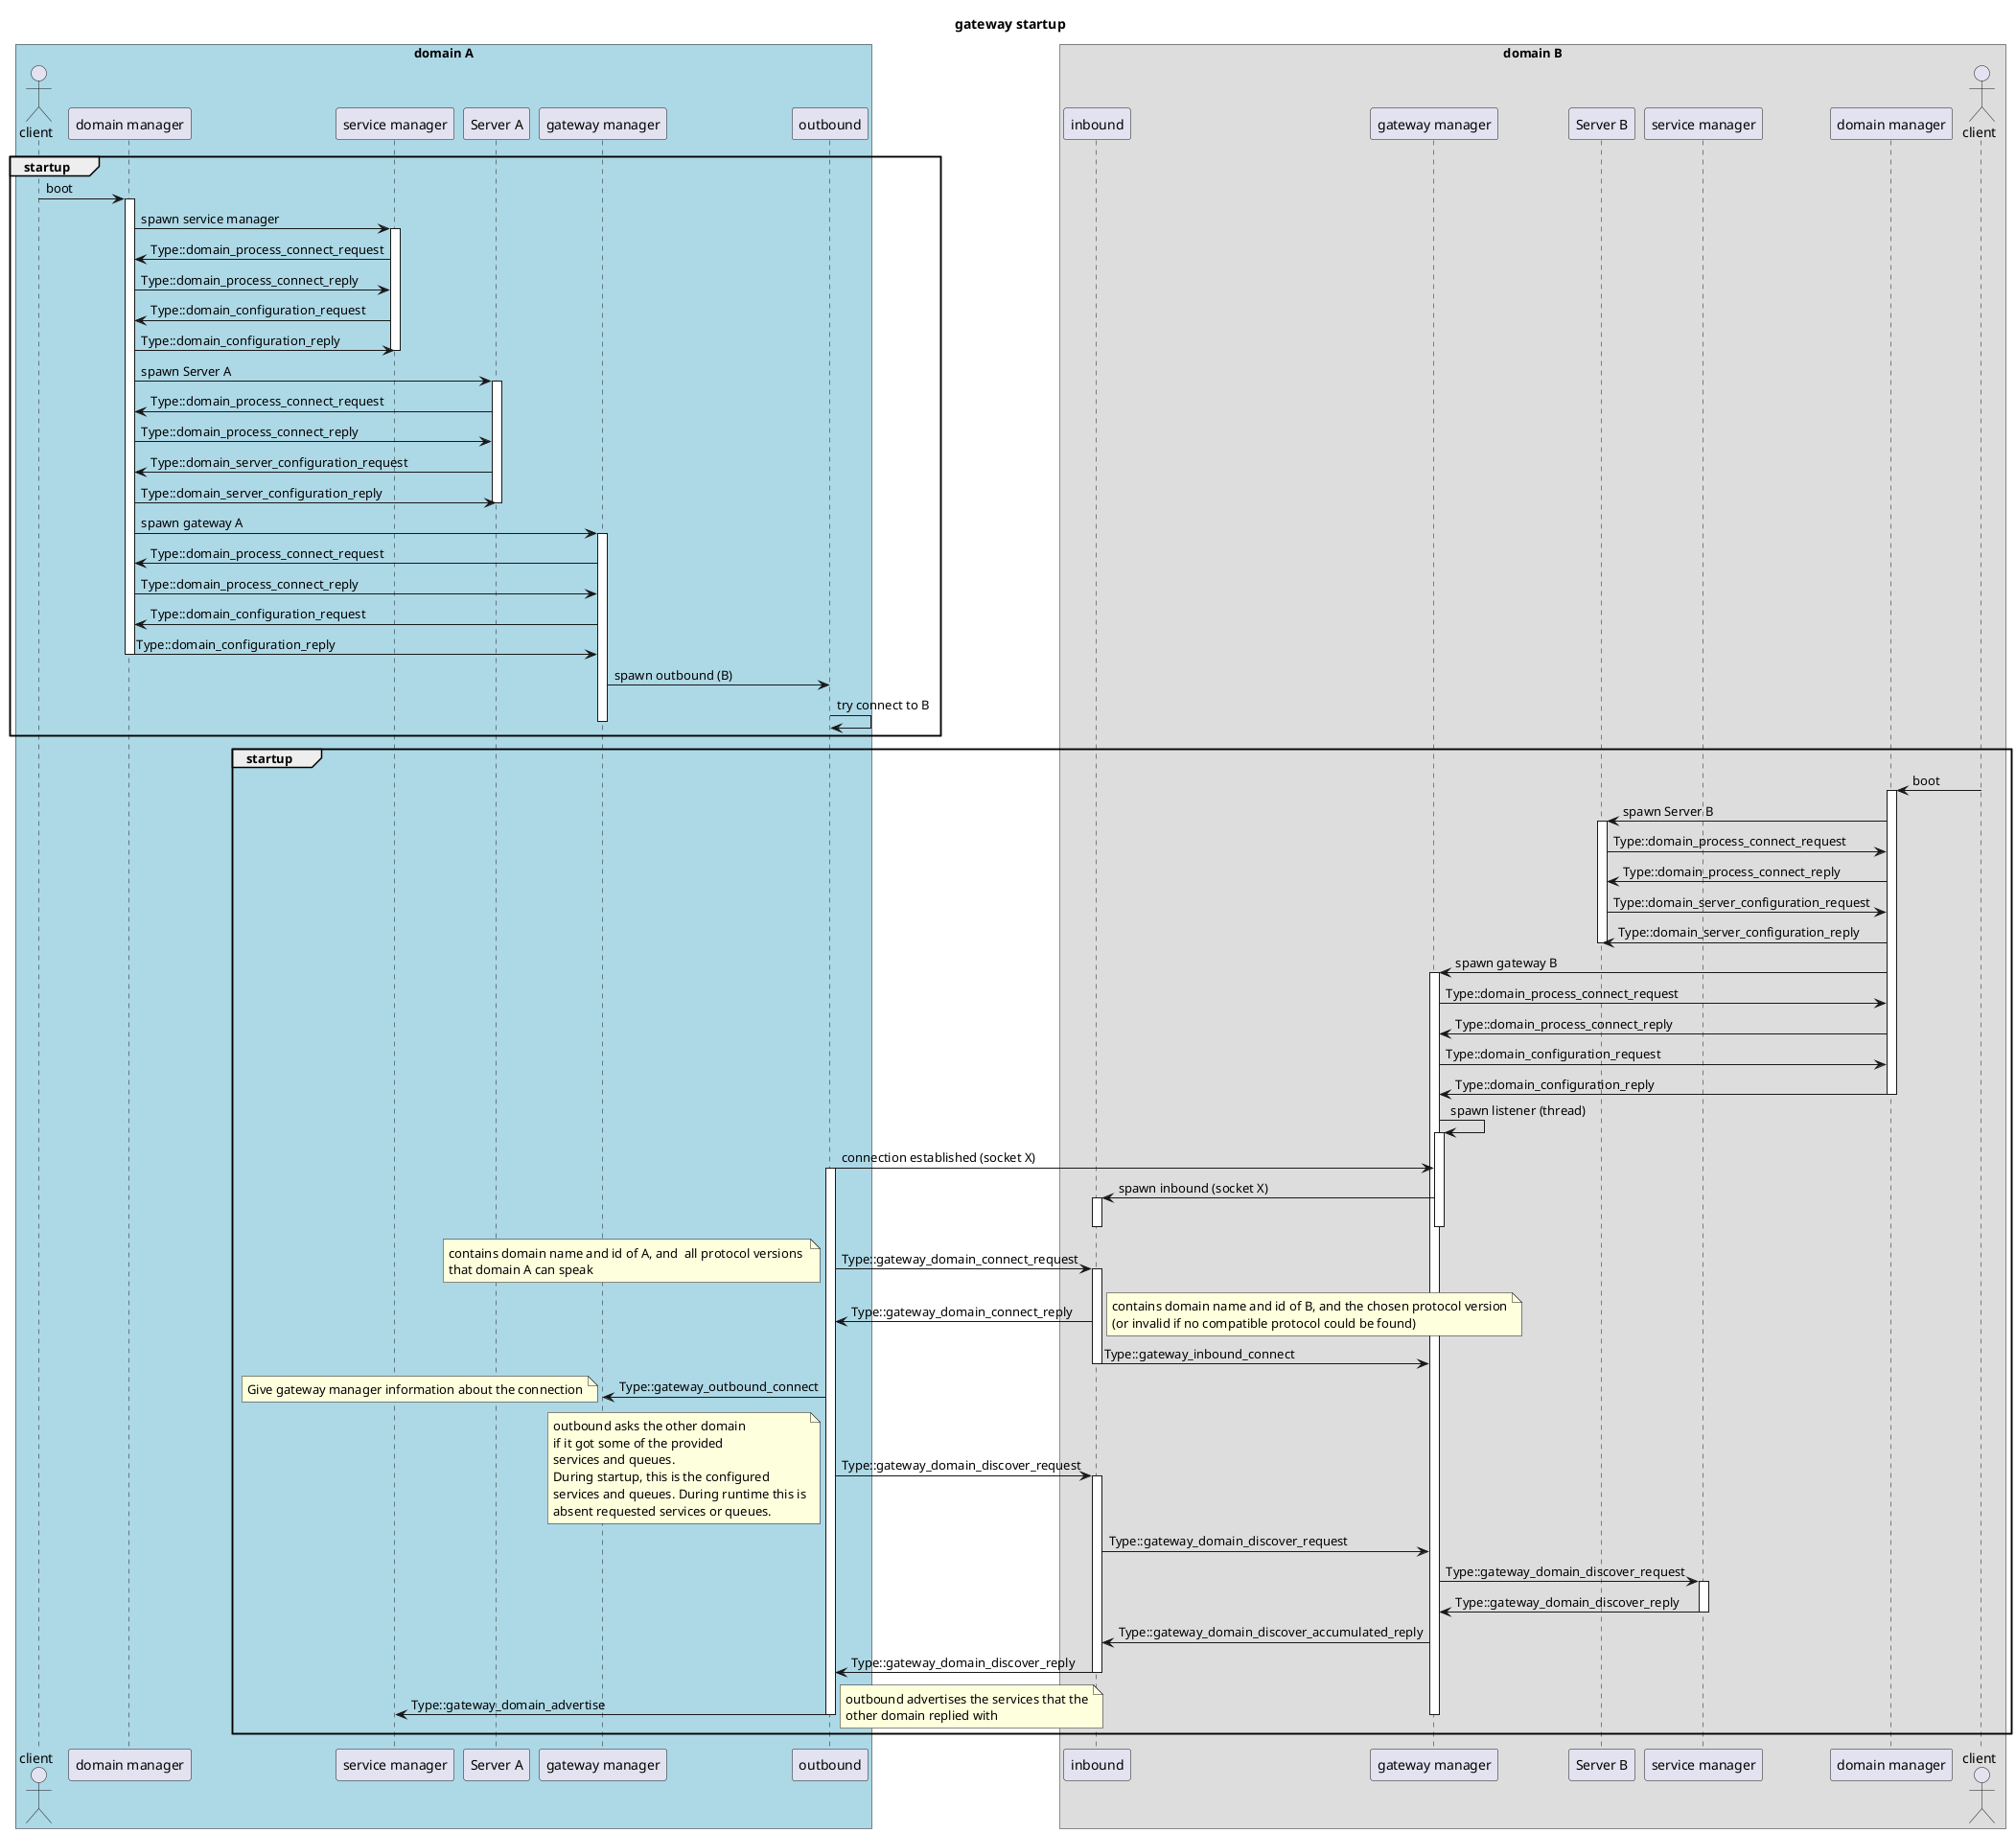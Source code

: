 @startuml

title gateway startup


box "domain A" #LightBlue
   actor "client" as CA
   participant "domain manager" as DMA
   participant "service manager" as BA
   participant "Server A" as SA
   participant "gateway manager" as GA
   participant "outbound" as OA
   
end box

box "domain B"
   participant "inbound" as IB
   participant "gateway manager" as GB 
   participant "Server B" as SB
   participant "service manager" as BB
   participant "domain manager" as DMB
   actor "client" as CB
end box


group startup
CA -> DMA: boot

activate DMA

DMA -> BA: spawn service manager
activate BA
BA -> DMA: Type::domain_process_connect_request
DMA -> BA: Type::domain_process_connect_reply
BA -> DMA: Type::domain_configuration_request
DMA -> BA: Type::domain_configuration_reply
deactivate BA

DMA -> SA: spawn Server A
activate SA
SA -> DMA: Type::domain_process_connect_request
DMA -> SA: Type::domain_process_connect_reply
SA -> DMA: Type::domain_server_configuration_request
DMA -> SA: Type::domain_server_configuration_reply
deactivate SA
DMA -> GA: spawn gateway A

activate GA
GA -> DMA: Type::domain_process_connect_request
DMA -> GA: Type::domain_process_connect_reply
GA -> DMA: Type::domain_configuration_request
DMA -> GA: Type::domain_configuration_reply

deactivate DMA

GA -> OA: spawn outbound (B)
OA -> OA: try connect to B

deactivate GA

deactivate DMA
end


group startup
CB -> DMB: boot

activate DMB

DMB -> SB: spawn Server B
activate SB
SB -> DMB: Type::domain_process_connect_request
DMB -> SB: Type::domain_process_connect_reply
SB -> DMB: Type::domain_server_configuration_request
DMB -> SB: Type::domain_server_configuration_reply
deactivate SB

DMB -> GB: spawn gateway B

activate GB
GB -> DMB: Type::domain_process_connect_request
DMB -> GB: Type::domain_process_connect_reply
GB -> DMB: Type::domain_configuration_request
DMB -> GB: Type::domain_configuration_reply


deactivate DMB

GB -> GB: spawn listener (thread)
activate GB

deactivate DMB



OA -> GB: connection established (socket X)
activate OA



GB -> IB: spawn inbound (socket X)
activate IB
deactivate GB
deactivate IB



OA -> IB: Type::gateway_domain_connect_request
note left
contains domain name and id of A, and  all protocol versions 
that domain A can speak
end note

activate IB
IB -> OA : Type::gateway_domain_connect_reply
note right
contains domain name and id of B, and the chosen protocol version
(or invalid if no compatible protocol could be found)
end note

IB -> GB: Type::gateway_inbound_connect
deactivate IB

OA -> GA: Type::gateway_outbound_connect
note left
Give gateway manager information about the connection
end note


OA -> IB: Type::gateway_domain_discover_request
note left
outbound asks the other domain 
if it got some of the provided 
services and queues.
During startup, this is the configured 
services and queues. During runtime this is
absent requested services or queues.
end note

activate IB
IB -> GB: Type::gateway_domain_discover_request

GB -> BB: Type::gateway_domain_discover_request
activate BB
BB -> GB: Type::gateway_domain_discover_reply
deactivate BB

GB ->IB: Type::gateway_domain_discover_accumulated_reply

IB -> OA: Type::gateway_domain_discover_reply

deactivate IB

OA -> BA: Type::gateway_domain_advertise
note right 
	outbound advertises the services that the
	other domain replied with
end note

deactivate OA

deactivate DMB

deactivate GB
end


deactivate BB



@enduml
